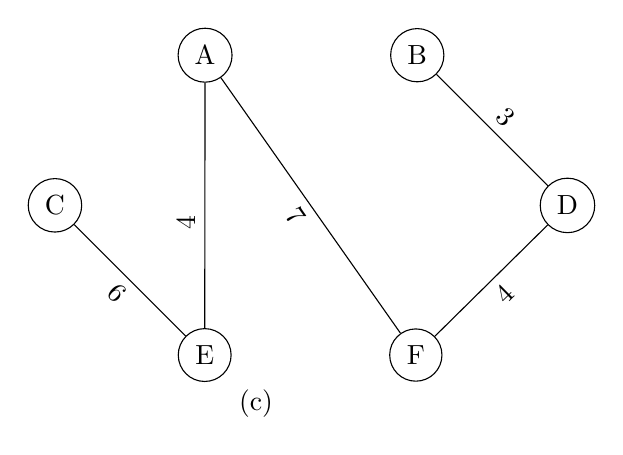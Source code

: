 \begin{tikzpicture}
    [node distance=2cm,a/.style={circle,draw}]
    \node[a] (cc) {C};
    \node[a] (aa)[above right =of cc] {A};
    \node[a] (bb) [right =of aa] {B};
    \node[a] (dd) [below right =of bb] {D};
    \node[a] (ee) [below right =of cc] {E};
    \node[a] (ff) [right =of ee] {F};
    \node[node distance=.1cm](text1)[below right=of ee]{(c)};
    \path[-](aa)edge node[above left,sloped] {4}(ee)
                edge node[below,sloped] {7}(ff)
            (bb) edge node[above,sloped] {3}(dd)
            (cc)edge node[below,sloped] {6}(ee)
            (dd)edge node[below,sloped] {4}(ff);
\end{tikzpicture}